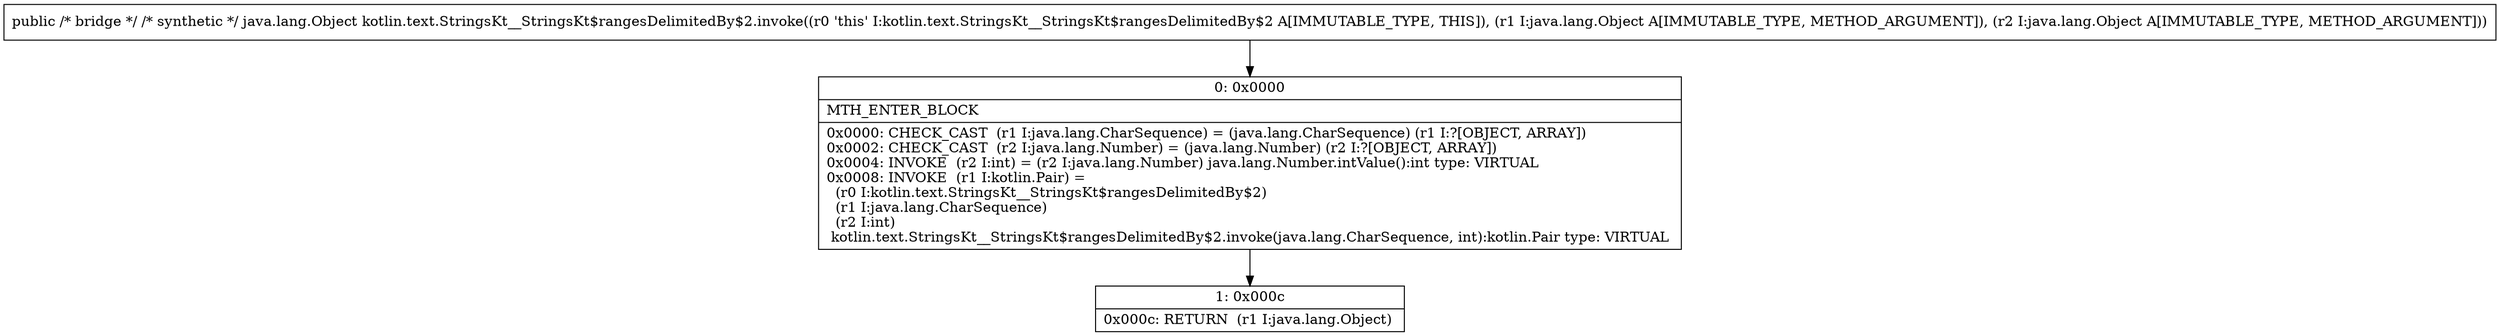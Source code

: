 digraph "CFG forkotlin.text.StringsKt__StringsKt$rangesDelimitedBy$2.invoke(Ljava\/lang\/Object;Ljava\/lang\/Object;)Ljava\/lang\/Object;" {
Node_0 [shape=record,label="{0\:\ 0x0000|MTH_ENTER_BLOCK\l|0x0000: CHECK_CAST  (r1 I:java.lang.CharSequence) = (java.lang.CharSequence) (r1 I:?[OBJECT, ARRAY]) \l0x0002: CHECK_CAST  (r2 I:java.lang.Number) = (java.lang.Number) (r2 I:?[OBJECT, ARRAY]) \l0x0004: INVOKE  (r2 I:int) = (r2 I:java.lang.Number) java.lang.Number.intValue():int type: VIRTUAL \l0x0008: INVOKE  (r1 I:kotlin.Pair) = \l  (r0 I:kotlin.text.StringsKt__StringsKt$rangesDelimitedBy$2)\l  (r1 I:java.lang.CharSequence)\l  (r2 I:int)\l kotlin.text.StringsKt__StringsKt$rangesDelimitedBy$2.invoke(java.lang.CharSequence, int):kotlin.Pair type: VIRTUAL \l}"];
Node_1 [shape=record,label="{1\:\ 0x000c|0x000c: RETURN  (r1 I:java.lang.Object) \l}"];
MethodNode[shape=record,label="{public \/* bridge *\/ \/* synthetic *\/ java.lang.Object kotlin.text.StringsKt__StringsKt$rangesDelimitedBy$2.invoke((r0 'this' I:kotlin.text.StringsKt__StringsKt$rangesDelimitedBy$2 A[IMMUTABLE_TYPE, THIS]), (r1 I:java.lang.Object A[IMMUTABLE_TYPE, METHOD_ARGUMENT]), (r2 I:java.lang.Object A[IMMUTABLE_TYPE, METHOD_ARGUMENT])) }"];
MethodNode -> Node_0;
Node_0 -> Node_1;
}

